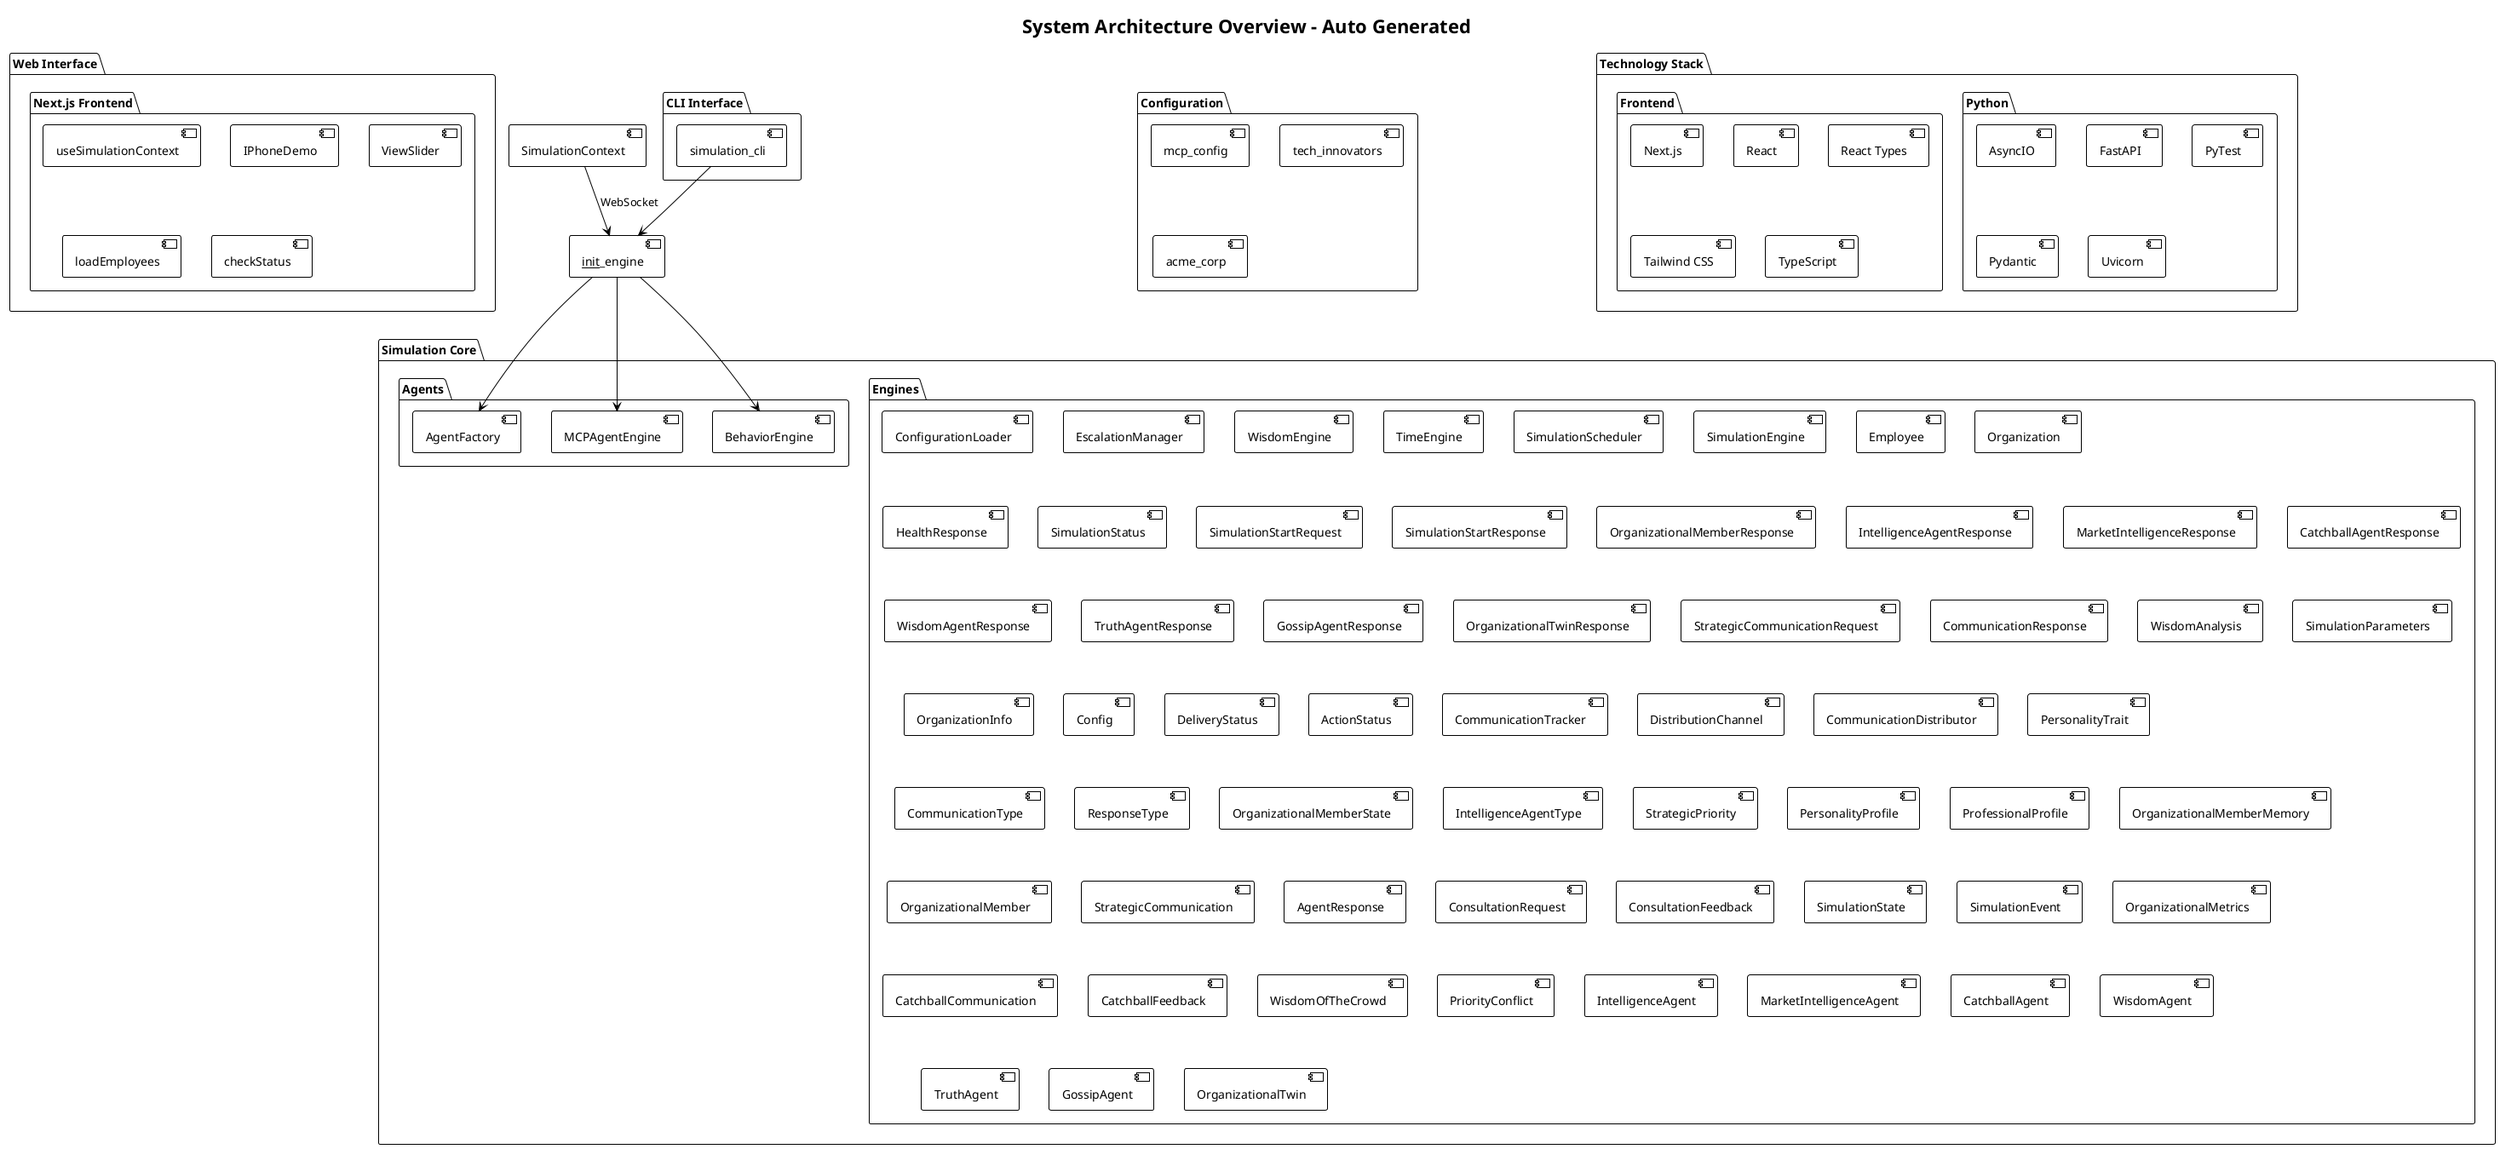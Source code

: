@startuml Living Twin Simulation - System Architecture
!theme plain
title System Architecture Overview - Auto Generated

package "CLI Interface" {
  [simulation_cli]
}

package "Web Interface" {
  package "Next.js Frontend" {
    [useSimulationContext]
    [IPhoneDemo]
    [ViewSlider]
    [loadEmployees]
    [checkStatus]
  }
}

package "Simulation Core" {
  package "Engines" {
    [ConfigurationLoader] as ConfigurationLoader_engine
    [EscalationManager] as EscalationManager_engine
    [WisdomEngine] as WisdomEngine_engine
    [TimeEngine] as TimeEngine_engine
    [SimulationScheduler] as SimulationScheduler_engine
    [SimulationEngine] as SimulationEngine_engine
    [Employee] as Employee_engine
    [Organization] as Organization_engine
    [HealthResponse] as HealthResponse_engine
    [SimulationStatus] as SimulationStatus_engine
    [SimulationStartRequest] as SimulationStartRequest_engine
    [SimulationStartResponse] as SimulationStartResponse_engine
    [OrganizationalMemberResponse] as OrganizationalMemberResponse_engine
    [IntelligenceAgentResponse] as IntelligenceAgentResponse_engine
    [MarketIntelligenceResponse] as MarketIntelligenceResponse_engine
    [CatchballAgentResponse] as CatchballAgentResponse_engine
    [WisdomAgentResponse] as WisdomAgentResponse_engine
    [TruthAgentResponse] as TruthAgentResponse_engine
    [GossipAgentResponse] as GossipAgentResponse_engine
    [OrganizationalTwinResponse] as OrganizationalTwinResponse_engine
    [StrategicCommunicationRequest] as StrategicCommunicationRequest_engine
    [CommunicationResponse] as CommunicationResponse_engine
    [SimulationStatus] as SimulationStatus_engine
    [WisdomAnalysis] as WisdomAnalysis_engine
    [SimulationParameters] as SimulationParameters_engine
    [OrganizationInfo] as OrganizationInfo_engine
    [Config] as Config_engine
    [Config] as Config_engine
    [Config] as Config_engine
    [Config] as Config_engine
    [Config] as Config_engine
    [DeliveryStatus] as DeliveryStatus_engine
    [ActionStatus] as ActionStatus_engine
    [CommunicationTracker] as CommunicationTracker_engine
    [DistributionChannel] as DistributionChannel_engine
    [CommunicationDistributor] as CommunicationDistributor_engine
    [PersonalityTrait] as PersonalityTrait_engine
    [CommunicationType] as CommunicationType_engine
    [ResponseType] as ResponseType_engine
    [OrganizationalMemberState] as OrganizationalMemberState_engine
    [IntelligenceAgentType] as IntelligenceAgentType_engine
    [StrategicPriority] as StrategicPriority_engine
    [PersonalityProfile] as PersonalityProfile_engine
    [ProfessionalProfile] as ProfessionalProfile_engine
    [OrganizationalMemberMemory] as OrganizationalMemberMemory_engine
    [OrganizationalMember] as OrganizationalMember_engine
    [StrategicCommunication] as StrategicCommunication_engine
    [AgentResponse] as AgentResponse_engine
    [ConsultationRequest] as ConsultationRequest_engine
    [ConsultationFeedback] as ConsultationFeedback_engine
    [SimulationState] as SimulationState_engine
    [SimulationEvent] as SimulationEvent_engine
    [OrganizationalMetrics] as OrganizationalMetrics_engine
    [CatchballCommunication] as CatchballCommunication_engine
    [CatchballFeedback] as CatchballFeedback_engine
    [WisdomOfTheCrowd] as WisdomOfTheCrowd_engine
    [PriorityConflict] as PriorityConflict_engine
    [IntelligenceAgent] as IntelligenceAgent_engine
    [MarketIntelligenceAgent] as MarketIntelligenceAgent_engine
    [CatchballAgent] as CatchballAgent_engine
    [WisdomAgent] as WisdomAgent_engine
    [TruthAgent] as TruthAgent_engine
    [GossipAgent] as GossipAgent_engine
    [OrganizationalTwin] as OrganizationalTwin_engine
  }
  package "Agents" {
    [AgentFactory] as AgentFactory_agent
    [MCPAgentEngine] as MCPAgentEngine_agent
    [BehaviorEngine] as BehaviorEngine_agent
  }
}

package "Configuration" {
  [mcp_config]
  [tech_innovators]
  [acme_corp]
}

package "Technology Stack" {
  package "Python" {
    [AsyncIO] as AsyncIO
    [FastAPI] as FastAPI
    [PyTest] as PyTest
    [Pydantic] as Pydantic
    [Uvicorn] as Uvicorn
  }
  package "Frontend" {
    [Next.js] as Nextjs
    [React] as React
    [React Types] as ReactTypes
    [Tailwind CSS] as TailwindCSS
    [TypeScript] as TypeScript
  }
}

' System relationships
[simulation_cli] --> [__init___engine]
[SimulationContext] --> [__init___engine] : WebSocket
[__init___engine] --> [AgentFactory_agent]
[__init___engine] --> [MCPAgentEngine_agent]
[__init___engine] --> [BehaviorEngine_agent]

@enduml